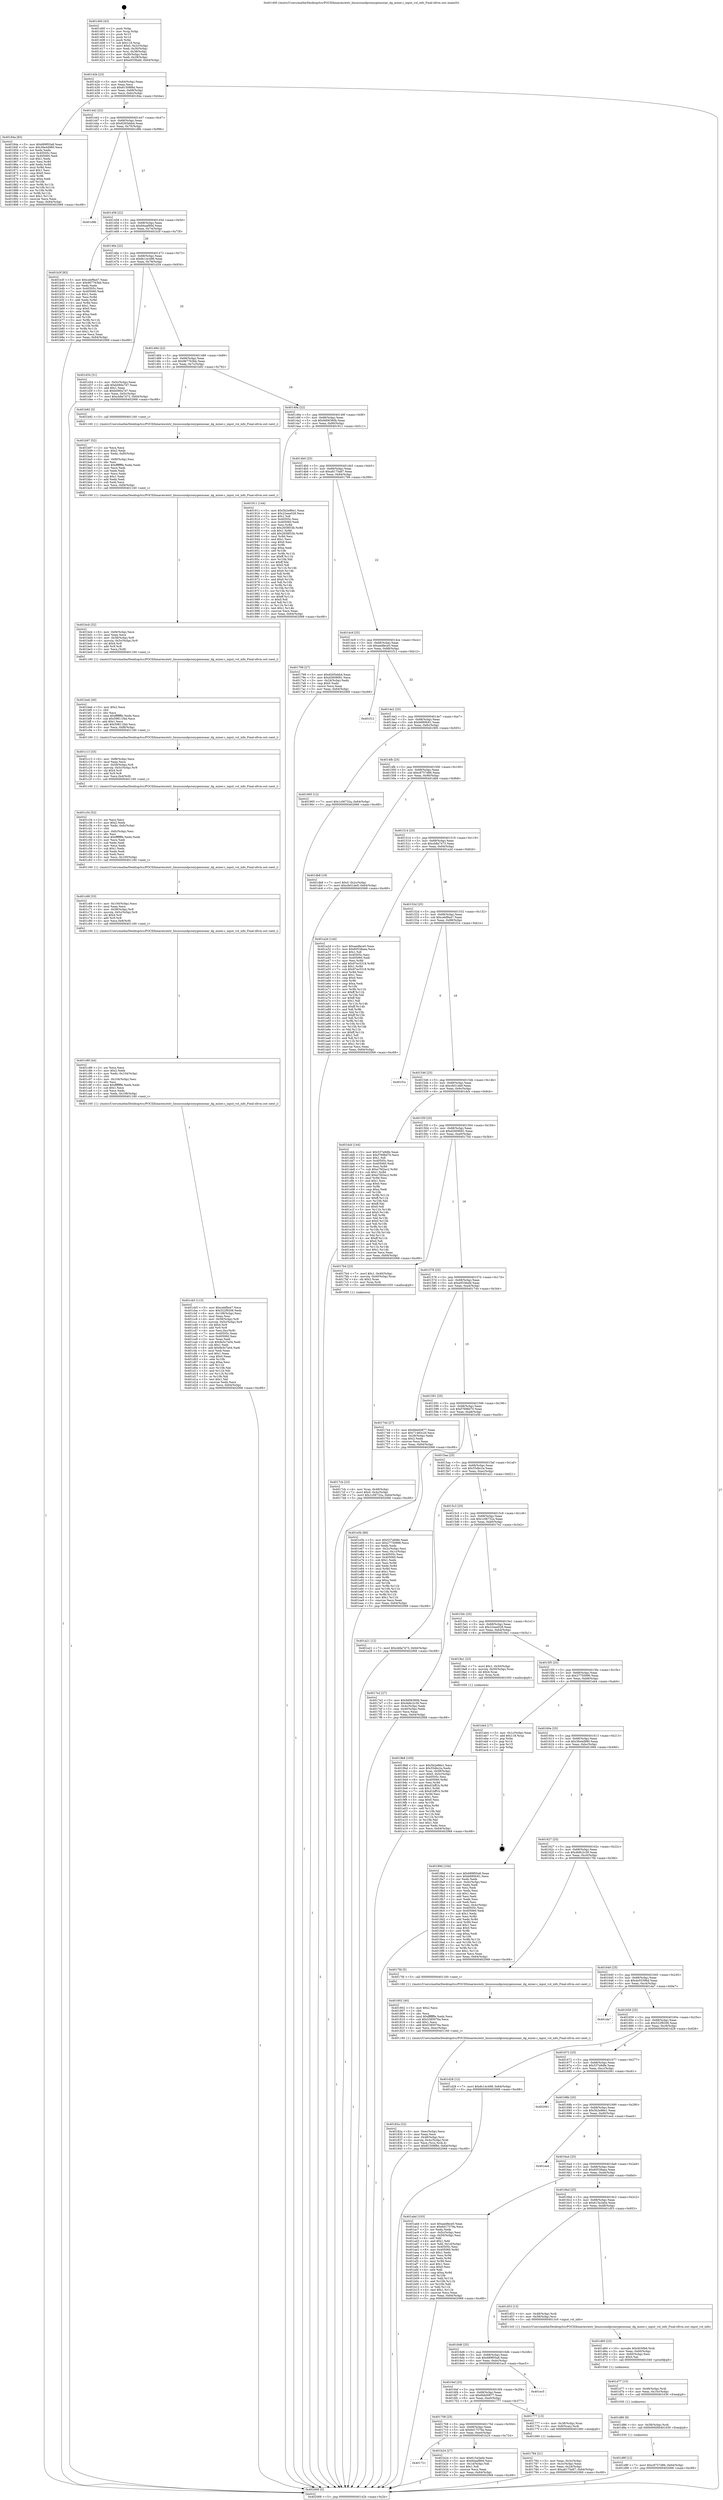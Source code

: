 digraph "0x401400" {
  label = "0x401400 (/mnt/c/Users/mathe/Desktop/tcc/POCII/binaries/extr_linuxsoundpcioxygenxonar_dg_mixer.c_input_vol_info_Final-ollvm.out::main(0))"
  labelloc = "t"
  node[shape=record]

  Entry [label="",width=0.3,height=0.3,shape=circle,fillcolor=black,style=filled]
  "0x40142b" [label="{
     0x40142b [23]\l
     | [instrs]\l
     &nbsp;&nbsp;0x40142b \<+3\>: mov -0x64(%rbp),%eax\l
     &nbsp;&nbsp;0x40142e \<+2\>: mov %eax,%ecx\l
     &nbsp;&nbsp;0x401430 \<+6\>: sub $0x81508f8d,%ecx\l
     &nbsp;&nbsp;0x401436 \<+3\>: mov %eax,-0x68(%rbp)\l
     &nbsp;&nbsp;0x401439 \<+3\>: mov %ecx,-0x6c(%rbp)\l
     &nbsp;&nbsp;0x40143c \<+6\>: je 000000000040184a \<main+0x44a\>\l
  }"]
  "0x40184a" [label="{
     0x40184a [83]\l
     | [instrs]\l
     &nbsp;&nbsp;0x40184a \<+5\>: mov $0x689f05a8,%eax\l
     &nbsp;&nbsp;0x40184f \<+5\>: mov $0x36e4d980,%ecx\l
     &nbsp;&nbsp;0x401854 \<+2\>: xor %edx,%edx\l
     &nbsp;&nbsp;0x401856 \<+7\>: mov 0x40505c,%esi\l
     &nbsp;&nbsp;0x40185d \<+7\>: mov 0x405060,%edi\l
     &nbsp;&nbsp;0x401864 \<+3\>: sub $0x1,%edx\l
     &nbsp;&nbsp;0x401867 \<+3\>: mov %esi,%r8d\l
     &nbsp;&nbsp;0x40186a \<+3\>: add %edx,%r8d\l
     &nbsp;&nbsp;0x40186d \<+4\>: imul %r8d,%esi\l
     &nbsp;&nbsp;0x401871 \<+3\>: and $0x1,%esi\l
     &nbsp;&nbsp;0x401874 \<+3\>: cmp $0x0,%esi\l
     &nbsp;&nbsp;0x401877 \<+4\>: sete %r9b\l
     &nbsp;&nbsp;0x40187b \<+3\>: cmp $0xa,%edi\l
     &nbsp;&nbsp;0x40187e \<+4\>: setl %r10b\l
     &nbsp;&nbsp;0x401882 \<+3\>: mov %r9b,%r11b\l
     &nbsp;&nbsp;0x401885 \<+3\>: and %r10b,%r11b\l
     &nbsp;&nbsp;0x401888 \<+3\>: xor %r10b,%r9b\l
     &nbsp;&nbsp;0x40188b \<+3\>: or %r9b,%r11b\l
     &nbsp;&nbsp;0x40188e \<+4\>: test $0x1,%r11b\l
     &nbsp;&nbsp;0x401892 \<+3\>: cmovne %ecx,%eax\l
     &nbsp;&nbsp;0x401895 \<+3\>: mov %eax,-0x64(%rbp)\l
     &nbsp;&nbsp;0x401898 \<+5\>: jmp 0000000000402068 \<main+0xc68\>\l
  }"]
  "0x401442" [label="{
     0x401442 [22]\l
     | [instrs]\l
     &nbsp;&nbsp;0x401442 \<+5\>: jmp 0000000000401447 \<main+0x47\>\l
     &nbsp;&nbsp;0x401447 \<+3\>: mov -0x68(%rbp),%eax\l
     &nbsp;&nbsp;0x40144a \<+5\>: sub $0x8265ebb4,%eax\l
     &nbsp;&nbsp;0x40144f \<+3\>: mov %eax,-0x70(%rbp)\l
     &nbsp;&nbsp;0x401452 \<+6\>: je 0000000000401d9b \<main+0x99b\>\l
  }"]
  Exit [label="",width=0.3,height=0.3,shape=circle,fillcolor=black,style=filled,peripheries=2]
  "0x401d9b" [label="{
     0x401d9b\l
  }", style=dashed]
  "0x401458" [label="{
     0x401458 [22]\l
     | [instrs]\l
     &nbsp;&nbsp;0x401458 \<+5\>: jmp 000000000040145d \<main+0x5d\>\l
     &nbsp;&nbsp;0x40145d \<+3\>: mov -0x68(%rbp),%eax\l
     &nbsp;&nbsp;0x401460 \<+5\>: sub $0x84aaf90d,%eax\l
     &nbsp;&nbsp;0x401465 \<+3\>: mov %eax,-0x74(%rbp)\l
     &nbsp;&nbsp;0x401468 \<+6\>: je 0000000000401b3f \<main+0x73f\>\l
  }"]
  "0x401d8f" [label="{
     0x401d8f [12]\l
     | [instrs]\l
     &nbsp;&nbsp;0x401d8f \<+7\>: movl $0xc8757d86,-0x64(%rbp)\l
     &nbsp;&nbsp;0x401d96 \<+5\>: jmp 0000000000402068 \<main+0xc68\>\l
  }"]
  "0x401b3f" [label="{
     0x401b3f [83]\l
     | [instrs]\l
     &nbsp;&nbsp;0x401b3f \<+5\>: mov $0xcebf9a47,%eax\l
     &nbsp;&nbsp;0x401b44 \<+5\>: mov $0x967763bb,%ecx\l
     &nbsp;&nbsp;0x401b49 \<+2\>: xor %edx,%edx\l
     &nbsp;&nbsp;0x401b4b \<+7\>: mov 0x40505c,%esi\l
     &nbsp;&nbsp;0x401b52 \<+7\>: mov 0x405060,%edi\l
     &nbsp;&nbsp;0x401b59 \<+3\>: sub $0x1,%edx\l
     &nbsp;&nbsp;0x401b5c \<+3\>: mov %esi,%r8d\l
     &nbsp;&nbsp;0x401b5f \<+3\>: add %edx,%r8d\l
     &nbsp;&nbsp;0x401b62 \<+4\>: imul %r8d,%esi\l
     &nbsp;&nbsp;0x401b66 \<+3\>: and $0x1,%esi\l
     &nbsp;&nbsp;0x401b69 \<+3\>: cmp $0x0,%esi\l
     &nbsp;&nbsp;0x401b6c \<+4\>: sete %r9b\l
     &nbsp;&nbsp;0x401b70 \<+3\>: cmp $0xa,%edi\l
     &nbsp;&nbsp;0x401b73 \<+4\>: setl %r10b\l
     &nbsp;&nbsp;0x401b77 \<+3\>: mov %r9b,%r11b\l
     &nbsp;&nbsp;0x401b7a \<+3\>: and %r10b,%r11b\l
     &nbsp;&nbsp;0x401b7d \<+3\>: xor %r10b,%r9b\l
     &nbsp;&nbsp;0x401b80 \<+3\>: or %r9b,%r11b\l
     &nbsp;&nbsp;0x401b83 \<+4\>: test $0x1,%r11b\l
     &nbsp;&nbsp;0x401b87 \<+3\>: cmovne %ecx,%eax\l
     &nbsp;&nbsp;0x401b8a \<+3\>: mov %eax,-0x64(%rbp)\l
     &nbsp;&nbsp;0x401b8d \<+5\>: jmp 0000000000402068 \<main+0xc68\>\l
  }"]
  "0x40146e" [label="{
     0x40146e [22]\l
     | [instrs]\l
     &nbsp;&nbsp;0x40146e \<+5\>: jmp 0000000000401473 \<main+0x73\>\l
     &nbsp;&nbsp;0x401473 \<+3\>: mov -0x68(%rbp),%eax\l
     &nbsp;&nbsp;0x401476 \<+5\>: sub $0x8c14c498,%eax\l
     &nbsp;&nbsp;0x40147b \<+3\>: mov %eax,-0x78(%rbp)\l
     &nbsp;&nbsp;0x40147e \<+6\>: je 0000000000401d34 \<main+0x934\>\l
  }"]
  "0x401d86" [label="{
     0x401d86 [9]\l
     | [instrs]\l
     &nbsp;&nbsp;0x401d86 \<+4\>: mov -0x58(%rbp),%rdi\l
     &nbsp;&nbsp;0x401d8a \<+5\>: call 0000000000401030 \<free@plt\>\l
     | [calls]\l
     &nbsp;&nbsp;0x401030 \{1\} (unknown)\l
  }"]
  "0x401d34" [label="{
     0x401d34 [31]\l
     | [instrs]\l
     &nbsp;&nbsp;0x401d34 \<+3\>: mov -0x5c(%rbp),%eax\l
     &nbsp;&nbsp;0x401d37 \<+5\>: add $0xb080a7d7,%eax\l
     &nbsp;&nbsp;0x401d3c \<+3\>: add $0x1,%eax\l
     &nbsp;&nbsp;0x401d3f \<+5\>: sub $0xb080a7d7,%eax\l
     &nbsp;&nbsp;0x401d44 \<+3\>: mov %eax,-0x5c(%rbp)\l
     &nbsp;&nbsp;0x401d47 \<+7\>: movl $0xcb8a7473,-0x64(%rbp)\l
     &nbsp;&nbsp;0x401d4e \<+5\>: jmp 0000000000402068 \<main+0xc68\>\l
  }"]
  "0x401484" [label="{
     0x401484 [22]\l
     | [instrs]\l
     &nbsp;&nbsp;0x401484 \<+5\>: jmp 0000000000401489 \<main+0x89\>\l
     &nbsp;&nbsp;0x401489 \<+3\>: mov -0x68(%rbp),%eax\l
     &nbsp;&nbsp;0x40148c \<+5\>: sub $0x967763bb,%eax\l
     &nbsp;&nbsp;0x401491 \<+3\>: mov %eax,-0x7c(%rbp)\l
     &nbsp;&nbsp;0x401494 \<+6\>: je 0000000000401b92 \<main+0x792\>\l
  }"]
  "0x401d77" [label="{
     0x401d77 [15]\l
     | [instrs]\l
     &nbsp;&nbsp;0x401d77 \<+4\>: mov -0x48(%rbp),%rdi\l
     &nbsp;&nbsp;0x401d7b \<+6\>: mov %eax,-0x10c(%rbp)\l
     &nbsp;&nbsp;0x401d81 \<+5\>: call 0000000000401030 \<free@plt\>\l
     | [calls]\l
     &nbsp;&nbsp;0x401030 \{1\} (unknown)\l
  }"]
  "0x401b92" [label="{
     0x401b92 [5]\l
     | [instrs]\l
     &nbsp;&nbsp;0x401b92 \<+5\>: call 0000000000401160 \<next_i\>\l
     | [calls]\l
     &nbsp;&nbsp;0x401160 \{1\} (/mnt/c/Users/mathe/Desktop/tcc/POCII/binaries/extr_linuxsoundpcioxygenxonar_dg_mixer.c_input_vol_info_Final-ollvm.out::next_i)\l
  }"]
  "0x40149a" [label="{
     0x40149a [22]\l
     | [instrs]\l
     &nbsp;&nbsp;0x40149a \<+5\>: jmp 000000000040149f \<main+0x9f\>\l
     &nbsp;&nbsp;0x40149f \<+3\>: mov -0x68(%rbp),%eax\l
     &nbsp;&nbsp;0x4014a2 \<+5\>: sub $0x9d06360b,%eax\l
     &nbsp;&nbsp;0x4014a7 \<+3\>: mov %eax,-0x80(%rbp)\l
     &nbsp;&nbsp;0x4014aa \<+6\>: je 0000000000401911 \<main+0x511\>\l
  }"]
  "0x401d60" [label="{
     0x401d60 [23]\l
     | [instrs]\l
     &nbsp;&nbsp;0x401d60 \<+10\>: movabs $0x4030b6,%rdi\l
     &nbsp;&nbsp;0x401d6a \<+3\>: mov %eax,-0x60(%rbp)\l
     &nbsp;&nbsp;0x401d6d \<+3\>: mov -0x60(%rbp),%esi\l
     &nbsp;&nbsp;0x401d70 \<+2\>: mov $0x0,%al\l
     &nbsp;&nbsp;0x401d72 \<+5\>: call 0000000000401040 \<printf@plt\>\l
     | [calls]\l
     &nbsp;&nbsp;0x401040 \{1\} (unknown)\l
  }"]
  "0x401911" [label="{
     0x401911 [144]\l
     | [instrs]\l
     &nbsp;&nbsp;0x401911 \<+5\>: mov $0x5b2e86e1,%eax\l
     &nbsp;&nbsp;0x401916 \<+5\>: mov $0x22eee028,%ecx\l
     &nbsp;&nbsp;0x40191b \<+2\>: mov $0x1,%dl\l
     &nbsp;&nbsp;0x40191d \<+7\>: mov 0x40505c,%esi\l
     &nbsp;&nbsp;0x401924 \<+7\>: mov 0x405060,%edi\l
     &nbsp;&nbsp;0x40192b \<+3\>: mov %esi,%r8d\l
     &nbsp;&nbsp;0x40192e \<+7\>: sub $0x2658f33b,%r8d\l
     &nbsp;&nbsp;0x401935 \<+4\>: sub $0x1,%r8d\l
     &nbsp;&nbsp;0x401939 \<+7\>: add $0x2658f33b,%r8d\l
     &nbsp;&nbsp;0x401940 \<+4\>: imul %r8d,%esi\l
     &nbsp;&nbsp;0x401944 \<+3\>: and $0x1,%esi\l
     &nbsp;&nbsp;0x401947 \<+3\>: cmp $0x0,%esi\l
     &nbsp;&nbsp;0x40194a \<+4\>: sete %r9b\l
     &nbsp;&nbsp;0x40194e \<+3\>: cmp $0xa,%edi\l
     &nbsp;&nbsp;0x401951 \<+4\>: setl %r10b\l
     &nbsp;&nbsp;0x401955 \<+3\>: mov %r9b,%r11b\l
     &nbsp;&nbsp;0x401958 \<+4\>: xor $0xff,%r11b\l
     &nbsp;&nbsp;0x40195c \<+3\>: mov %r10b,%bl\l
     &nbsp;&nbsp;0x40195f \<+3\>: xor $0xff,%bl\l
     &nbsp;&nbsp;0x401962 \<+3\>: xor $0x0,%dl\l
     &nbsp;&nbsp;0x401965 \<+3\>: mov %r11b,%r14b\l
     &nbsp;&nbsp;0x401968 \<+4\>: and $0x0,%r14b\l
     &nbsp;&nbsp;0x40196c \<+3\>: and %dl,%r9b\l
     &nbsp;&nbsp;0x40196f \<+3\>: mov %bl,%r15b\l
     &nbsp;&nbsp;0x401972 \<+4\>: and $0x0,%r15b\l
     &nbsp;&nbsp;0x401976 \<+3\>: and %dl,%r10b\l
     &nbsp;&nbsp;0x401979 \<+3\>: or %r9b,%r14b\l
     &nbsp;&nbsp;0x40197c \<+3\>: or %r10b,%r15b\l
     &nbsp;&nbsp;0x40197f \<+3\>: xor %r15b,%r14b\l
     &nbsp;&nbsp;0x401982 \<+3\>: or %bl,%r11b\l
     &nbsp;&nbsp;0x401985 \<+4\>: xor $0xff,%r11b\l
     &nbsp;&nbsp;0x401989 \<+3\>: or $0x0,%dl\l
     &nbsp;&nbsp;0x40198c \<+3\>: and %dl,%r11b\l
     &nbsp;&nbsp;0x40198f \<+3\>: or %r11b,%r14b\l
     &nbsp;&nbsp;0x401992 \<+4\>: test $0x1,%r14b\l
     &nbsp;&nbsp;0x401996 \<+3\>: cmovne %ecx,%eax\l
     &nbsp;&nbsp;0x401999 \<+3\>: mov %eax,-0x64(%rbp)\l
     &nbsp;&nbsp;0x40199c \<+5\>: jmp 0000000000402068 \<main+0xc68\>\l
  }"]
  "0x4014b0" [label="{
     0x4014b0 [25]\l
     | [instrs]\l
     &nbsp;&nbsp;0x4014b0 \<+5\>: jmp 00000000004014b5 \<main+0xb5\>\l
     &nbsp;&nbsp;0x4014b5 \<+3\>: mov -0x68(%rbp),%eax\l
     &nbsp;&nbsp;0x4014b8 \<+5\>: sub $0xa8175a87,%eax\l
     &nbsp;&nbsp;0x4014bd \<+6\>: mov %eax,-0x84(%rbp)\l
     &nbsp;&nbsp;0x4014c3 \<+6\>: je 0000000000401799 \<main+0x399\>\l
  }"]
  "0x401cb5" [label="{
     0x401cb5 [115]\l
     | [instrs]\l
     &nbsp;&nbsp;0x401cb5 \<+5\>: mov $0xcebf9a47,%ecx\l
     &nbsp;&nbsp;0x401cba \<+5\>: mov $0x522f9206,%edx\l
     &nbsp;&nbsp;0x401cbf \<+6\>: mov -0x108(%rbp),%esi\l
     &nbsp;&nbsp;0x401cc5 \<+3\>: imul %eax,%esi\l
     &nbsp;&nbsp;0x401cc8 \<+4\>: mov -0x58(%rbp),%r8\l
     &nbsp;&nbsp;0x401ccc \<+4\>: movslq -0x5c(%rbp),%r9\l
     &nbsp;&nbsp;0x401cd0 \<+4\>: shl $0x4,%r9\l
     &nbsp;&nbsp;0x401cd4 \<+3\>: add %r9,%r8\l
     &nbsp;&nbsp;0x401cd7 \<+4\>: mov %esi,0xc(%r8)\l
     &nbsp;&nbsp;0x401cdb \<+7\>: mov 0x40505c,%eax\l
     &nbsp;&nbsp;0x401ce2 \<+7\>: mov 0x405060,%esi\l
     &nbsp;&nbsp;0x401ce9 \<+2\>: mov %eax,%edi\l
     &nbsp;&nbsp;0x401ceb \<+6\>: sub $0x9e5c7a04,%edi\l
     &nbsp;&nbsp;0x401cf1 \<+3\>: sub $0x1,%edi\l
     &nbsp;&nbsp;0x401cf4 \<+6\>: add $0x9e5c7a04,%edi\l
     &nbsp;&nbsp;0x401cfa \<+3\>: imul %edi,%eax\l
     &nbsp;&nbsp;0x401cfd \<+3\>: and $0x1,%eax\l
     &nbsp;&nbsp;0x401d00 \<+3\>: cmp $0x0,%eax\l
     &nbsp;&nbsp;0x401d03 \<+4\>: sete %r10b\l
     &nbsp;&nbsp;0x401d07 \<+3\>: cmp $0xa,%esi\l
     &nbsp;&nbsp;0x401d0a \<+4\>: setl %r11b\l
     &nbsp;&nbsp;0x401d0e \<+3\>: mov %r10b,%bl\l
     &nbsp;&nbsp;0x401d11 \<+3\>: and %r11b,%bl\l
     &nbsp;&nbsp;0x401d14 \<+3\>: xor %r11b,%r10b\l
     &nbsp;&nbsp;0x401d17 \<+3\>: or %r10b,%bl\l
     &nbsp;&nbsp;0x401d1a \<+3\>: test $0x1,%bl\l
     &nbsp;&nbsp;0x401d1d \<+3\>: cmovne %edx,%ecx\l
     &nbsp;&nbsp;0x401d20 \<+3\>: mov %ecx,-0x64(%rbp)\l
     &nbsp;&nbsp;0x401d23 \<+5\>: jmp 0000000000402068 \<main+0xc68\>\l
  }"]
  "0x401799" [label="{
     0x401799 [27]\l
     | [instrs]\l
     &nbsp;&nbsp;0x401799 \<+5\>: mov $0x8265ebb4,%eax\l
     &nbsp;&nbsp;0x40179e \<+5\>: mov $0xd2609081,%ecx\l
     &nbsp;&nbsp;0x4017a3 \<+3\>: mov -0x24(%rbp),%edx\l
     &nbsp;&nbsp;0x4017a6 \<+3\>: cmp $0x0,%edx\l
     &nbsp;&nbsp;0x4017a9 \<+3\>: cmove %ecx,%eax\l
     &nbsp;&nbsp;0x4017ac \<+3\>: mov %eax,-0x64(%rbp)\l
     &nbsp;&nbsp;0x4017af \<+5\>: jmp 0000000000402068 \<main+0xc68\>\l
  }"]
  "0x4014c9" [label="{
     0x4014c9 [25]\l
     | [instrs]\l
     &nbsp;&nbsp;0x4014c9 \<+5\>: jmp 00000000004014ce \<main+0xce\>\l
     &nbsp;&nbsp;0x4014ce \<+3\>: mov -0x68(%rbp),%eax\l
     &nbsp;&nbsp;0x4014d1 \<+5\>: sub $0xaedfece0,%eax\l
     &nbsp;&nbsp;0x4014d6 \<+6\>: mov %eax,-0x88(%rbp)\l
     &nbsp;&nbsp;0x4014dc \<+6\>: je 0000000000401f12 \<main+0xb12\>\l
  }"]
  "0x401c89" [label="{
     0x401c89 [44]\l
     | [instrs]\l
     &nbsp;&nbsp;0x401c89 \<+2\>: xor %ecx,%ecx\l
     &nbsp;&nbsp;0x401c8b \<+5\>: mov $0x2,%edx\l
     &nbsp;&nbsp;0x401c90 \<+6\>: mov %edx,-0x104(%rbp)\l
     &nbsp;&nbsp;0x401c96 \<+1\>: cltd\l
     &nbsp;&nbsp;0x401c97 \<+6\>: mov -0x104(%rbp),%esi\l
     &nbsp;&nbsp;0x401c9d \<+2\>: idiv %esi\l
     &nbsp;&nbsp;0x401c9f \<+6\>: imul $0xfffffffe,%edx,%edx\l
     &nbsp;&nbsp;0x401ca5 \<+3\>: sub $0x1,%ecx\l
     &nbsp;&nbsp;0x401ca8 \<+2\>: sub %ecx,%edx\l
     &nbsp;&nbsp;0x401caa \<+6\>: mov %edx,-0x108(%rbp)\l
     &nbsp;&nbsp;0x401cb0 \<+5\>: call 0000000000401160 \<next_i\>\l
     | [calls]\l
     &nbsp;&nbsp;0x401160 \{1\} (/mnt/c/Users/mathe/Desktop/tcc/POCII/binaries/extr_linuxsoundpcioxygenxonar_dg_mixer.c_input_vol_info_Final-ollvm.out::next_i)\l
  }"]
  "0x401f12" [label="{
     0x401f12\l
  }", style=dashed]
  "0x4014e2" [label="{
     0x4014e2 [25]\l
     | [instrs]\l
     &nbsp;&nbsp;0x4014e2 \<+5\>: jmp 00000000004014e7 \<main+0xe7\>\l
     &nbsp;&nbsp;0x4014e7 \<+3\>: mov -0x68(%rbp),%eax\l
     &nbsp;&nbsp;0x4014ea \<+5\>: sub $0xb680fc61,%eax\l
     &nbsp;&nbsp;0x4014ef \<+6\>: mov %eax,-0x8c(%rbp)\l
     &nbsp;&nbsp;0x4014f5 \<+6\>: je 0000000000401905 \<main+0x505\>\l
  }"]
  "0x401c68" [label="{
     0x401c68 [33]\l
     | [instrs]\l
     &nbsp;&nbsp;0x401c68 \<+6\>: mov -0x100(%rbp),%ecx\l
     &nbsp;&nbsp;0x401c6e \<+3\>: imul %eax,%ecx\l
     &nbsp;&nbsp;0x401c71 \<+4\>: mov -0x58(%rbp),%r8\l
     &nbsp;&nbsp;0x401c75 \<+4\>: movslq -0x5c(%rbp),%r9\l
     &nbsp;&nbsp;0x401c79 \<+4\>: shl $0x4,%r9\l
     &nbsp;&nbsp;0x401c7d \<+3\>: add %r9,%r8\l
     &nbsp;&nbsp;0x401c80 \<+4\>: mov %ecx,0x8(%r8)\l
     &nbsp;&nbsp;0x401c84 \<+5\>: call 0000000000401160 \<next_i\>\l
     | [calls]\l
     &nbsp;&nbsp;0x401160 \{1\} (/mnt/c/Users/mathe/Desktop/tcc/POCII/binaries/extr_linuxsoundpcioxygenxonar_dg_mixer.c_input_vol_info_Final-ollvm.out::next_i)\l
  }"]
  "0x401905" [label="{
     0x401905 [12]\l
     | [instrs]\l
     &nbsp;&nbsp;0x401905 \<+7\>: movl $0x1c06732a,-0x64(%rbp)\l
     &nbsp;&nbsp;0x40190c \<+5\>: jmp 0000000000402068 \<main+0xc68\>\l
  }"]
  "0x4014fb" [label="{
     0x4014fb [25]\l
     | [instrs]\l
     &nbsp;&nbsp;0x4014fb \<+5\>: jmp 0000000000401500 \<main+0x100\>\l
     &nbsp;&nbsp;0x401500 \<+3\>: mov -0x68(%rbp),%eax\l
     &nbsp;&nbsp;0x401503 \<+5\>: sub $0xc8757d86,%eax\l
     &nbsp;&nbsp;0x401508 \<+6\>: mov %eax,-0x90(%rbp)\l
     &nbsp;&nbsp;0x40150e \<+6\>: je 0000000000401db8 \<main+0x9b8\>\l
  }"]
  "0x401c34" [label="{
     0x401c34 [52]\l
     | [instrs]\l
     &nbsp;&nbsp;0x401c34 \<+2\>: xor %ecx,%ecx\l
     &nbsp;&nbsp;0x401c36 \<+5\>: mov $0x2,%edx\l
     &nbsp;&nbsp;0x401c3b \<+6\>: mov %edx,-0xfc(%rbp)\l
     &nbsp;&nbsp;0x401c41 \<+1\>: cltd\l
     &nbsp;&nbsp;0x401c42 \<+6\>: mov -0xfc(%rbp),%esi\l
     &nbsp;&nbsp;0x401c48 \<+2\>: idiv %esi\l
     &nbsp;&nbsp;0x401c4a \<+6\>: imul $0xfffffffe,%edx,%edx\l
     &nbsp;&nbsp;0x401c50 \<+2\>: mov %ecx,%edi\l
     &nbsp;&nbsp;0x401c52 \<+2\>: sub %edx,%edi\l
     &nbsp;&nbsp;0x401c54 \<+2\>: mov %ecx,%edx\l
     &nbsp;&nbsp;0x401c56 \<+3\>: sub $0x1,%edx\l
     &nbsp;&nbsp;0x401c59 \<+2\>: add %edx,%edi\l
     &nbsp;&nbsp;0x401c5b \<+2\>: sub %edi,%ecx\l
     &nbsp;&nbsp;0x401c5d \<+6\>: mov %ecx,-0x100(%rbp)\l
     &nbsp;&nbsp;0x401c63 \<+5\>: call 0000000000401160 \<next_i\>\l
     | [calls]\l
     &nbsp;&nbsp;0x401160 \{1\} (/mnt/c/Users/mathe/Desktop/tcc/POCII/binaries/extr_linuxsoundpcioxygenxonar_dg_mixer.c_input_vol_info_Final-ollvm.out::next_i)\l
  }"]
  "0x401db8" [label="{
     0x401db8 [19]\l
     | [instrs]\l
     &nbsp;&nbsp;0x401db8 \<+7\>: movl $0x0,-0x2c(%rbp)\l
     &nbsp;&nbsp;0x401dbf \<+7\>: movl $0xcfe51de9,-0x64(%rbp)\l
     &nbsp;&nbsp;0x401dc6 \<+5\>: jmp 0000000000402068 \<main+0xc68\>\l
  }"]
  "0x401514" [label="{
     0x401514 [25]\l
     | [instrs]\l
     &nbsp;&nbsp;0x401514 \<+5\>: jmp 0000000000401519 \<main+0x119\>\l
     &nbsp;&nbsp;0x401519 \<+3\>: mov -0x68(%rbp),%eax\l
     &nbsp;&nbsp;0x40151c \<+5\>: sub $0xcb8a7473,%eax\l
     &nbsp;&nbsp;0x401521 \<+6\>: mov %eax,-0x94(%rbp)\l
     &nbsp;&nbsp;0x401527 \<+6\>: je 0000000000401a2d \<main+0x62d\>\l
  }"]
  "0x401c13" [label="{
     0x401c13 [33]\l
     | [instrs]\l
     &nbsp;&nbsp;0x401c13 \<+6\>: mov -0xf8(%rbp),%ecx\l
     &nbsp;&nbsp;0x401c19 \<+3\>: imul %eax,%ecx\l
     &nbsp;&nbsp;0x401c1c \<+4\>: mov -0x58(%rbp),%r8\l
     &nbsp;&nbsp;0x401c20 \<+4\>: movslq -0x5c(%rbp),%r9\l
     &nbsp;&nbsp;0x401c24 \<+4\>: shl $0x4,%r9\l
     &nbsp;&nbsp;0x401c28 \<+3\>: add %r9,%r8\l
     &nbsp;&nbsp;0x401c2b \<+4\>: mov %ecx,0x4(%r8)\l
     &nbsp;&nbsp;0x401c2f \<+5\>: call 0000000000401160 \<next_i\>\l
     | [calls]\l
     &nbsp;&nbsp;0x401160 \{1\} (/mnt/c/Users/mathe/Desktop/tcc/POCII/binaries/extr_linuxsoundpcioxygenxonar_dg_mixer.c_input_vol_info_Final-ollvm.out::next_i)\l
  }"]
  "0x401a2d" [label="{
     0x401a2d [144]\l
     | [instrs]\l
     &nbsp;&nbsp;0x401a2d \<+5\>: mov $0xaedfece0,%eax\l
     &nbsp;&nbsp;0x401a32 \<+5\>: mov $0x60538aea,%ecx\l
     &nbsp;&nbsp;0x401a37 \<+2\>: mov $0x1,%dl\l
     &nbsp;&nbsp;0x401a39 \<+7\>: mov 0x40505c,%esi\l
     &nbsp;&nbsp;0x401a40 \<+7\>: mov 0x405060,%edi\l
     &nbsp;&nbsp;0x401a47 \<+3\>: mov %esi,%r8d\l
     &nbsp;&nbsp;0x401a4a \<+7\>: add $0x97ec5318,%r8d\l
     &nbsp;&nbsp;0x401a51 \<+4\>: sub $0x1,%r8d\l
     &nbsp;&nbsp;0x401a55 \<+7\>: sub $0x97ec5318,%r8d\l
     &nbsp;&nbsp;0x401a5c \<+4\>: imul %r8d,%esi\l
     &nbsp;&nbsp;0x401a60 \<+3\>: and $0x1,%esi\l
     &nbsp;&nbsp;0x401a63 \<+3\>: cmp $0x0,%esi\l
     &nbsp;&nbsp;0x401a66 \<+4\>: sete %r9b\l
     &nbsp;&nbsp;0x401a6a \<+3\>: cmp $0xa,%edi\l
     &nbsp;&nbsp;0x401a6d \<+4\>: setl %r10b\l
     &nbsp;&nbsp;0x401a71 \<+3\>: mov %r9b,%r11b\l
     &nbsp;&nbsp;0x401a74 \<+4\>: xor $0xff,%r11b\l
     &nbsp;&nbsp;0x401a78 \<+3\>: mov %r10b,%bl\l
     &nbsp;&nbsp;0x401a7b \<+3\>: xor $0xff,%bl\l
     &nbsp;&nbsp;0x401a7e \<+3\>: xor $0x1,%dl\l
     &nbsp;&nbsp;0x401a81 \<+3\>: mov %r11b,%r14b\l
     &nbsp;&nbsp;0x401a84 \<+4\>: and $0xff,%r14b\l
     &nbsp;&nbsp;0x401a88 \<+3\>: and %dl,%r9b\l
     &nbsp;&nbsp;0x401a8b \<+3\>: mov %bl,%r15b\l
     &nbsp;&nbsp;0x401a8e \<+4\>: and $0xff,%r15b\l
     &nbsp;&nbsp;0x401a92 \<+3\>: and %dl,%r10b\l
     &nbsp;&nbsp;0x401a95 \<+3\>: or %r9b,%r14b\l
     &nbsp;&nbsp;0x401a98 \<+3\>: or %r10b,%r15b\l
     &nbsp;&nbsp;0x401a9b \<+3\>: xor %r15b,%r14b\l
     &nbsp;&nbsp;0x401a9e \<+3\>: or %bl,%r11b\l
     &nbsp;&nbsp;0x401aa1 \<+4\>: xor $0xff,%r11b\l
     &nbsp;&nbsp;0x401aa5 \<+3\>: or $0x1,%dl\l
     &nbsp;&nbsp;0x401aa8 \<+3\>: and %dl,%r11b\l
     &nbsp;&nbsp;0x401aab \<+3\>: or %r11b,%r14b\l
     &nbsp;&nbsp;0x401aae \<+4\>: test $0x1,%r14b\l
     &nbsp;&nbsp;0x401ab2 \<+3\>: cmovne %ecx,%eax\l
     &nbsp;&nbsp;0x401ab5 \<+3\>: mov %eax,-0x64(%rbp)\l
     &nbsp;&nbsp;0x401ab8 \<+5\>: jmp 0000000000402068 \<main+0xc68\>\l
  }"]
  "0x40152d" [label="{
     0x40152d [25]\l
     | [instrs]\l
     &nbsp;&nbsp;0x40152d \<+5\>: jmp 0000000000401532 \<main+0x132\>\l
     &nbsp;&nbsp;0x401532 \<+3\>: mov -0x68(%rbp),%eax\l
     &nbsp;&nbsp;0x401535 \<+5\>: sub $0xcebf9a47,%eax\l
     &nbsp;&nbsp;0x40153a \<+6\>: mov %eax,-0x98(%rbp)\l
     &nbsp;&nbsp;0x401540 \<+6\>: je 0000000000401f1e \<main+0xb1e\>\l
  }"]
  "0x401beb" [label="{
     0x401beb [40]\l
     | [instrs]\l
     &nbsp;&nbsp;0x401beb \<+5\>: mov $0x2,%ecx\l
     &nbsp;&nbsp;0x401bf0 \<+1\>: cltd\l
     &nbsp;&nbsp;0x401bf1 \<+2\>: idiv %ecx\l
     &nbsp;&nbsp;0x401bf3 \<+6\>: imul $0xfffffffe,%edx,%ecx\l
     &nbsp;&nbsp;0x401bf9 \<+6\>: sub $0x59811f4d,%ecx\l
     &nbsp;&nbsp;0x401bff \<+3\>: add $0x1,%ecx\l
     &nbsp;&nbsp;0x401c02 \<+6\>: add $0x59811f4d,%ecx\l
     &nbsp;&nbsp;0x401c08 \<+6\>: mov %ecx,-0xf8(%rbp)\l
     &nbsp;&nbsp;0x401c0e \<+5\>: call 0000000000401160 \<next_i\>\l
     | [calls]\l
     &nbsp;&nbsp;0x401160 \{1\} (/mnt/c/Users/mathe/Desktop/tcc/POCII/binaries/extr_linuxsoundpcioxygenxonar_dg_mixer.c_input_vol_info_Final-ollvm.out::next_i)\l
  }"]
  "0x401f1e" [label="{
     0x401f1e\l
  }", style=dashed]
  "0x401546" [label="{
     0x401546 [25]\l
     | [instrs]\l
     &nbsp;&nbsp;0x401546 \<+5\>: jmp 000000000040154b \<main+0x14b\>\l
     &nbsp;&nbsp;0x40154b \<+3\>: mov -0x68(%rbp),%eax\l
     &nbsp;&nbsp;0x40154e \<+5\>: sub $0xcfe51de9,%eax\l
     &nbsp;&nbsp;0x401553 \<+6\>: mov %eax,-0x9c(%rbp)\l
     &nbsp;&nbsp;0x401559 \<+6\>: je 0000000000401dcb \<main+0x9cb\>\l
  }"]
  "0x401bcb" [label="{
     0x401bcb [32]\l
     | [instrs]\l
     &nbsp;&nbsp;0x401bcb \<+6\>: mov -0xf4(%rbp),%ecx\l
     &nbsp;&nbsp;0x401bd1 \<+3\>: imul %eax,%ecx\l
     &nbsp;&nbsp;0x401bd4 \<+4\>: mov -0x58(%rbp),%r8\l
     &nbsp;&nbsp;0x401bd8 \<+4\>: movslq -0x5c(%rbp),%r9\l
     &nbsp;&nbsp;0x401bdc \<+4\>: shl $0x4,%r9\l
     &nbsp;&nbsp;0x401be0 \<+3\>: add %r9,%r8\l
     &nbsp;&nbsp;0x401be3 \<+3\>: mov %ecx,(%r8)\l
     &nbsp;&nbsp;0x401be6 \<+5\>: call 0000000000401160 \<next_i\>\l
     | [calls]\l
     &nbsp;&nbsp;0x401160 \{1\} (/mnt/c/Users/mathe/Desktop/tcc/POCII/binaries/extr_linuxsoundpcioxygenxonar_dg_mixer.c_input_vol_info_Final-ollvm.out::next_i)\l
  }"]
  "0x401dcb" [label="{
     0x401dcb [144]\l
     | [instrs]\l
     &nbsp;&nbsp;0x401dcb \<+5\>: mov $0x537a9dfe,%eax\l
     &nbsp;&nbsp;0x401dd0 \<+5\>: mov $0xf7698d70,%ecx\l
     &nbsp;&nbsp;0x401dd5 \<+2\>: mov $0x1,%dl\l
     &nbsp;&nbsp;0x401dd7 \<+7\>: mov 0x40505c,%esi\l
     &nbsp;&nbsp;0x401dde \<+7\>: mov 0x405060,%edi\l
     &nbsp;&nbsp;0x401de5 \<+3\>: mov %esi,%r8d\l
     &nbsp;&nbsp;0x401de8 \<+7\>: sub $0xe7fd2ec2,%r8d\l
     &nbsp;&nbsp;0x401def \<+4\>: sub $0x1,%r8d\l
     &nbsp;&nbsp;0x401df3 \<+7\>: add $0xe7fd2ec2,%r8d\l
     &nbsp;&nbsp;0x401dfa \<+4\>: imul %r8d,%esi\l
     &nbsp;&nbsp;0x401dfe \<+3\>: and $0x1,%esi\l
     &nbsp;&nbsp;0x401e01 \<+3\>: cmp $0x0,%esi\l
     &nbsp;&nbsp;0x401e04 \<+4\>: sete %r9b\l
     &nbsp;&nbsp;0x401e08 \<+3\>: cmp $0xa,%edi\l
     &nbsp;&nbsp;0x401e0b \<+4\>: setl %r10b\l
     &nbsp;&nbsp;0x401e0f \<+3\>: mov %r9b,%r11b\l
     &nbsp;&nbsp;0x401e12 \<+4\>: xor $0xff,%r11b\l
     &nbsp;&nbsp;0x401e16 \<+3\>: mov %r10b,%bl\l
     &nbsp;&nbsp;0x401e19 \<+3\>: xor $0xff,%bl\l
     &nbsp;&nbsp;0x401e1c \<+3\>: xor $0x0,%dl\l
     &nbsp;&nbsp;0x401e1f \<+3\>: mov %r11b,%r14b\l
     &nbsp;&nbsp;0x401e22 \<+4\>: and $0x0,%r14b\l
     &nbsp;&nbsp;0x401e26 \<+3\>: and %dl,%r9b\l
     &nbsp;&nbsp;0x401e29 \<+3\>: mov %bl,%r15b\l
     &nbsp;&nbsp;0x401e2c \<+4\>: and $0x0,%r15b\l
     &nbsp;&nbsp;0x401e30 \<+3\>: and %dl,%r10b\l
     &nbsp;&nbsp;0x401e33 \<+3\>: or %r9b,%r14b\l
     &nbsp;&nbsp;0x401e36 \<+3\>: or %r10b,%r15b\l
     &nbsp;&nbsp;0x401e39 \<+3\>: xor %r15b,%r14b\l
     &nbsp;&nbsp;0x401e3c \<+3\>: or %bl,%r11b\l
     &nbsp;&nbsp;0x401e3f \<+4\>: xor $0xff,%r11b\l
     &nbsp;&nbsp;0x401e43 \<+3\>: or $0x0,%dl\l
     &nbsp;&nbsp;0x401e46 \<+3\>: and %dl,%r11b\l
     &nbsp;&nbsp;0x401e49 \<+3\>: or %r11b,%r14b\l
     &nbsp;&nbsp;0x401e4c \<+4\>: test $0x1,%r14b\l
     &nbsp;&nbsp;0x401e50 \<+3\>: cmovne %ecx,%eax\l
     &nbsp;&nbsp;0x401e53 \<+3\>: mov %eax,-0x64(%rbp)\l
     &nbsp;&nbsp;0x401e56 \<+5\>: jmp 0000000000402068 \<main+0xc68\>\l
  }"]
  "0x40155f" [label="{
     0x40155f [25]\l
     | [instrs]\l
     &nbsp;&nbsp;0x40155f \<+5\>: jmp 0000000000401564 \<main+0x164\>\l
     &nbsp;&nbsp;0x401564 \<+3\>: mov -0x68(%rbp),%eax\l
     &nbsp;&nbsp;0x401567 \<+5\>: sub $0xd2609081,%eax\l
     &nbsp;&nbsp;0x40156c \<+6\>: mov %eax,-0xa0(%rbp)\l
     &nbsp;&nbsp;0x401572 \<+6\>: je 00000000004017b4 \<main+0x3b4\>\l
  }"]
  "0x401b97" [label="{
     0x401b97 [52]\l
     | [instrs]\l
     &nbsp;&nbsp;0x401b97 \<+2\>: xor %ecx,%ecx\l
     &nbsp;&nbsp;0x401b99 \<+5\>: mov $0x2,%edx\l
     &nbsp;&nbsp;0x401b9e \<+6\>: mov %edx,-0xf0(%rbp)\l
     &nbsp;&nbsp;0x401ba4 \<+1\>: cltd\l
     &nbsp;&nbsp;0x401ba5 \<+6\>: mov -0xf0(%rbp),%esi\l
     &nbsp;&nbsp;0x401bab \<+2\>: idiv %esi\l
     &nbsp;&nbsp;0x401bad \<+6\>: imul $0xfffffffe,%edx,%edx\l
     &nbsp;&nbsp;0x401bb3 \<+2\>: mov %ecx,%edi\l
     &nbsp;&nbsp;0x401bb5 \<+2\>: sub %edx,%edi\l
     &nbsp;&nbsp;0x401bb7 \<+2\>: mov %ecx,%edx\l
     &nbsp;&nbsp;0x401bb9 \<+3\>: sub $0x1,%edx\l
     &nbsp;&nbsp;0x401bbc \<+2\>: add %edx,%edi\l
     &nbsp;&nbsp;0x401bbe \<+2\>: sub %edi,%ecx\l
     &nbsp;&nbsp;0x401bc0 \<+6\>: mov %ecx,-0xf4(%rbp)\l
     &nbsp;&nbsp;0x401bc6 \<+5\>: call 0000000000401160 \<next_i\>\l
     | [calls]\l
     &nbsp;&nbsp;0x401160 \{1\} (/mnt/c/Users/mathe/Desktop/tcc/POCII/binaries/extr_linuxsoundpcioxygenxonar_dg_mixer.c_input_vol_info_Final-ollvm.out::next_i)\l
  }"]
  "0x4017b4" [label="{
     0x4017b4 [23]\l
     | [instrs]\l
     &nbsp;&nbsp;0x4017b4 \<+7\>: movl $0x1,-0x40(%rbp)\l
     &nbsp;&nbsp;0x4017bb \<+4\>: movslq -0x40(%rbp),%rax\l
     &nbsp;&nbsp;0x4017bf \<+4\>: shl $0x2,%rax\l
     &nbsp;&nbsp;0x4017c3 \<+3\>: mov %rax,%rdi\l
     &nbsp;&nbsp;0x4017c6 \<+5\>: call 0000000000401050 \<malloc@plt\>\l
     | [calls]\l
     &nbsp;&nbsp;0x401050 \{1\} (unknown)\l
  }"]
  "0x401578" [label="{
     0x401578 [25]\l
     | [instrs]\l
     &nbsp;&nbsp;0x401578 \<+5\>: jmp 000000000040157d \<main+0x17d\>\l
     &nbsp;&nbsp;0x40157d \<+3\>: mov -0x68(%rbp),%eax\l
     &nbsp;&nbsp;0x401580 \<+5\>: sub $0xe9336afd,%eax\l
     &nbsp;&nbsp;0x401585 \<+6\>: mov %eax,-0xa4(%rbp)\l
     &nbsp;&nbsp;0x40158b \<+6\>: je 0000000000401744 \<main+0x344\>\l
  }"]
  "0x401721" [label="{
     0x401721\l
  }", style=dashed]
  "0x401744" [label="{
     0x401744 [27]\l
     | [instrs]\l
     &nbsp;&nbsp;0x401744 \<+5\>: mov $0x6bb00877,%eax\l
     &nbsp;&nbsp;0x401749 \<+5\>: mov $0x71483c20,%ecx\l
     &nbsp;&nbsp;0x40174e \<+3\>: mov -0x28(%rbp),%edx\l
     &nbsp;&nbsp;0x401751 \<+3\>: cmp $0x2,%edx\l
     &nbsp;&nbsp;0x401754 \<+3\>: cmovne %ecx,%eax\l
     &nbsp;&nbsp;0x401757 \<+3\>: mov %eax,-0x64(%rbp)\l
     &nbsp;&nbsp;0x40175a \<+5\>: jmp 0000000000402068 \<main+0xc68\>\l
  }"]
  "0x401591" [label="{
     0x401591 [25]\l
     | [instrs]\l
     &nbsp;&nbsp;0x401591 \<+5\>: jmp 0000000000401596 \<main+0x196\>\l
     &nbsp;&nbsp;0x401596 \<+3\>: mov -0x68(%rbp),%eax\l
     &nbsp;&nbsp;0x401599 \<+5\>: sub $0xf7698d70,%eax\l
     &nbsp;&nbsp;0x40159e \<+6\>: mov %eax,-0xa8(%rbp)\l
     &nbsp;&nbsp;0x4015a4 \<+6\>: je 0000000000401e5b \<main+0xa5b\>\l
  }"]
  "0x402068" [label="{
     0x402068 [5]\l
     | [instrs]\l
     &nbsp;&nbsp;0x402068 \<+5\>: jmp 000000000040142b \<main+0x2b\>\l
  }"]
  "0x401400" [label="{
     0x401400 [43]\l
     | [instrs]\l
     &nbsp;&nbsp;0x401400 \<+1\>: push %rbp\l
     &nbsp;&nbsp;0x401401 \<+3\>: mov %rsp,%rbp\l
     &nbsp;&nbsp;0x401404 \<+2\>: push %r15\l
     &nbsp;&nbsp;0x401406 \<+2\>: push %r14\l
     &nbsp;&nbsp;0x401408 \<+1\>: push %rbx\l
     &nbsp;&nbsp;0x401409 \<+7\>: sub $0x118,%rsp\l
     &nbsp;&nbsp;0x401410 \<+7\>: movl $0x0,-0x2c(%rbp)\l
     &nbsp;&nbsp;0x401417 \<+3\>: mov %edi,-0x30(%rbp)\l
     &nbsp;&nbsp;0x40141a \<+4\>: mov %rsi,-0x38(%rbp)\l
     &nbsp;&nbsp;0x40141e \<+3\>: mov -0x30(%rbp),%edi\l
     &nbsp;&nbsp;0x401421 \<+3\>: mov %edi,-0x28(%rbp)\l
     &nbsp;&nbsp;0x401424 \<+7\>: movl $0xe9336afd,-0x64(%rbp)\l
  }"]
  "0x401b24" [label="{
     0x401b24 [27]\l
     | [instrs]\l
     &nbsp;&nbsp;0x401b24 \<+5\>: mov $0x615a3a0e,%eax\l
     &nbsp;&nbsp;0x401b29 \<+5\>: mov $0x84aaf90d,%ecx\l
     &nbsp;&nbsp;0x401b2e \<+3\>: mov -0x1d(%rbp),%dl\l
     &nbsp;&nbsp;0x401b31 \<+3\>: test $0x1,%dl\l
     &nbsp;&nbsp;0x401b34 \<+3\>: cmovne %ecx,%eax\l
     &nbsp;&nbsp;0x401b37 \<+3\>: mov %eax,-0x64(%rbp)\l
     &nbsp;&nbsp;0x401b3a \<+5\>: jmp 0000000000402068 \<main+0xc68\>\l
  }"]
  "0x401e5b" [label="{
     0x401e5b [89]\l
     | [instrs]\l
     &nbsp;&nbsp;0x401e5b \<+5\>: mov $0x537a9dfe,%eax\l
     &nbsp;&nbsp;0x401e60 \<+5\>: mov $0x27750996,%ecx\l
     &nbsp;&nbsp;0x401e65 \<+2\>: xor %edx,%edx\l
     &nbsp;&nbsp;0x401e67 \<+3\>: mov -0x2c(%rbp),%esi\l
     &nbsp;&nbsp;0x401e6a \<+3\>: mov %esi,-0x1c(%rbp)\l
     &nbsp;&nbsp;0x401e6d \<+7\>: mov 0x40505c,%esi\l
     &nbsp;&nbsp;0x401e74 \<+7\>: mov 0x405060,%edi\l
     &nbsp;&nbsp;0x401e7b \<+3\>: sub $0x1,%edx\l
     &nbsp;&nbsp;0x401e7e \<+3\>: mov %esi,%r8d\l
     &nbsp;&nbsp;0x401e81 \<+3\>: add %edx,%r8d\l
     &nbsp;&nbsp;0x401e84 \<+4\>: imul %r8d,%esi\l
     &nbsp;&nbsp;0x401e88 \<+3\>: and $0x1,%esi\l
     &nbsp;&nbsp;0x401e8b \<+3\>: cmp $0x0,%esi\l
     &nbsp;&nbsp;0x401e8e \<+4\>: sete %r9b\l
     &nbsp;&nbsp;0x401e92 \<+3\>: cmp $0xa,%edi\l
     &nbsp;&nbsp;0x401e95 \<+4\>: setl %r10b\l
     &nbsp;&nbsp;0x401e99 \<+3\>: mov %r9b,%r11b\l
     &nbsp;&nbsp;0x401e9c \<+3\>: and %r10b,%r11b\l
     &nbsp;&nbsp;0x401e9f \<+3\>: xor %r10b,%r9b\l
     &nbsp;&nbsp;0x401ea2 \<+3\>: or %r9b,%r11b\l
     &nbsp;&nbsp;0x401ea5 \<+4\>: test $0x1,%r11b\l
     &nbsp;&nbsp;0x401ea9 \<+3\>: cmovne %ecx,%eax\l
     &nbsp;&nbsp;0x401eac \<+3\>: mov %eax,-0x64(%rbp)\l
     &nbsp;&nbsp;0x401eaf \<+5\>: jmp 0000000000402068 \<main+0xc68\>\l
  }"]
  "0x4015aa" [label="{
     0x4015aa [25]\l
     | [instrs]\l
     &nbsp;&nbsp;0x4015aa \<+5\>: jmp 00000000004015af \<main+0x1af\>\l
     &nbsp;&nbsp;0x4015af \<+3\>: mov -0x68(%rbp),%eax\l
     &nbsp;&nbsp;0x4015b2 \<+5\>: sub $0x55dbc2a,%eax\l
     &nbsp;&nbsp;0x4015b7 \<+6\>: mov %eax,-0xac(%rbp)\l
     &nbsp;&nbsp;0x4015bd \<+6\>: je 0000000000401a21 \<main+0x621\>\l
  }"]
  "0x4019b8" [label="{
     0x4019b8 [105]\l
     | [instrs]\l
     &nbsp;&nbsp;0x4019b8 \<+5\>: mov $0x5b2e86e1,%ecx\l
     &nbsp;&nbsp;0x4019bd \<+5\>: mov $0x55dbc2a,%edx\l
     &nbsp;&nbsp;0x4019c2 \<+4\>: mov %rax,-0x58(%rbp)\l
     &nbsp;&nbsp;0x4019c6 \<+7\>: movl $0x0,-0x5c(%rbp)\l
     &nbsp;&nbsp;0x4019cd \<+7\>: mov 0x40505c,%esi\l
     &nbsp;&nbsp;0x4019d4 \<+8\>: mov 0x405060,%r8d\l
     &nbsp;&nbsp;0x4019dc \<+3\>: mov %esi,%r9d\l
     &nbsp;&nbsp;0x4019df \<+7\>: add $0xd1bff1b,%r9d\l
     &nbsp;&nbsp;0x4019e6 \<+4\>: sub $0x1,%r9d\l
     &nbsp;&nbsp;0x4019ea \<+7\>: sub $0xd1bff1b,%r9d\l
     &nbsp;&nbsp;0x4019f1 \<+4\>: imul %r9d,%esi\l
     &nbsp;&nbsp;0x4019f5 \<+3\>: and $0x1,%esi\l
     &nbsp;&nbsp;0x4019f8 \<+3\>: cmp $0x0,%esi\l
     &nbsp;&nbsp;0x4019fb \<+4\>: sete %r10b\l
     &nbsp;&nbsp;0x4019ff \<+4\>: cmp $0xa,%r8d\l
     &nbsp;&nbsp;0x401a03 \<+4\>: setl %r11b\l
     &nbsp;&nbsp;0x401a07 \<+3\>: mov %r10b,%bl\l
     &nbsp;&nbsp;0x401a0a \<+3\>: and %r11b,%bl\l
     &nbsp;&nbsp;0x401a0d \<+3\>: xor %r11b,%r10b\l
     &nbsp;&nbsp;0x401a10 \<+3\>: or %r10b,%bl\l
     &nbsp;&nbsp;0x401a13 \<+3\>: test $0x1,%bl\l
     &nbsp;&nbsp;0x401a16 \<+3\>: cmovne %edx,%ecx\l
     &nbsp;&nbsp;0x401a19 \<+3\>: mov %ecx,-0x64(%rbp)\l
     &nbsp;&nbsp;0x401a1c \<+5\>: jmp 0000000000402068 \<main+0xc68\>\l
  }"]
  "0x401a21" [label="{
     0x401a21 [12]\l
     | [instrs]\l
     &nbsp;&nbsp;0x401a21 \<+7\>: movl $0xcb8a7473,-0x64(%rbp)\l
     &nbsp;&nbsp;0x401a28 \<+5\>: jmp 0000000000402068 \<main+0xc68\>\l
  }"]
  "0x4015c3" [label="{
     0x4015c3 [25]\l
     | [instrs]\l
     &nbsp;&nbsp;0x4015c3 \<+5\>: jmp 00000000004015c8 \<main+0x1c8\>\l
     &nbsp;&nbsp;0x4015c8 \<+3\>: mov -0x68(%rbp),%eax\l
     &nbsp;&nbsp;0x4015cb \<+5\>: sub $0x1c06732a,%eax\l
     &nbsp;&nbsp;0x4015d0 \<+6\>: mov %eax,-0xb0(%rbp)\l
     &nbsp;&nbsp;0x4015d6 \<+6\>: je 00000000004017e2 \<main+0x3e2\>\l
  }"]
  "0x40182a" [label="{
     0x40182a [32]\l
     | [instrs]\l
     &nbsp;&nbsp;0x40182a \<+6\>: mov -0xec(%rbp),%ecx\l
     &nbsp;&nbsp;0x401830 \<+3\>: imul %eax,%ecx\l
     &nbsp;&nbsp;0x401833 \<+4\>: mov -0x48(%rbp),%rsi\l
     &nbsp;&nbsp;0x401837 \<+4\>: movslq -0x4c(%rbp),%rdi\l
     &nbsp;&nbsp;0x40183b \<+3\>: mov %ecx,(%rsi,%rdi,4)\l
     &nbsp;&nbsp;0x40183e \<+7\>: movl $0x81508f8d,-0x64(%rbp)\l
     &nbsp;&nbsp;0x401845 \<+5\>: jmp 0000000000402068 \<main+0xc68\>\l
  }"]
  "0x4017e2" [label="{
     0x4017e2 [27]\l
     | [instrs]\l
     &nbsp;&nbsp;0x4017e2 \<+5\>: mov $0x9d06360b,%eax\l
     &nbsp;&nbsp;0x4017e7 \<+5\>: mov $0x4b8c2c39,%ecx\l
     &nbsp;&nbsp;0x4017ec \<+3\>: mov -0x4c(%rbp),%edx\l
     &nbsp;&nbsp;0x4017ef \<+3\>: cmp -0x40(%rbp),%edx\l
     &nbsp;&nbsp;0x4017f2 \<+3\>: cmovl %ecx,%eax\l
     &nbsp;&nbsp;0x4017f5 \<+3\>: mov %eax,-0x64(%rbp)\l
     &nbsp;&nbsp;0x4017f8 \<+5\>: jmp 0000000000402068 \<main+0xc68\>\l
  }"]
  "0x4015dc" [label="{
     0x4015dc [25]\l
     | [instrs]\l
     &nbsp;&nbsp;0x4015dc \<+5\>: jmp 00000000004015e1 \<main+0x1e1\>\l
     &nbsp;&nbsp;0x4015e1 \<+3\>: mov -0x68(%rbp),%eax\l
     &nbsp;&nbsp;0x4015e4 \<+5\>: sub $0x22eee028,%eax\l
     &nbsp;&nbsp;0x4015e9 \<+6\>: mov %eax,-0xb4(%rbp)\l
     &nbsp;&nbsp;0x4015ef \<+6\>: je 00000000004019a1 \<main+0x5a1\>\l
  }"]
  "0x401802" [label="{
     0x401802 [40]\l
     | [instrs]\l
     &nbsp;&nbsp;0x401802 \<+5\>: mov $0x2,%ecx\l
     &nbsp;&nbsp;0x401807 \<+1\>: cltd\l
     &nbsp;&nbsp;0x401808 \<+2\>: idiv %ecx\l
     &nbsp;&nbsp;0x40180a \<+6\>: imul $0xfffffffe,%edx,%ecx\l
     &nbsp;&nbsp;0x401810 \<+6\>: sub $0x5385076a,%ecx\l
     &nbsp;&nbsp;0x401816 \<+3\>: add $0x1,%ecx\l
     &nbsp;&nbsp;0x401819 \<+6\>: add $0x5385076a,%ecx\l
     &nbsp;&nbsp;0x40181f \<+6\>: mov %ecx,-0xec(%rbp)\l
     &nbsp;&nbsp;0x401825 \<+5\>: call 0000000000401160 \<next_i\>\l
     | [calls]\l
     &nbsp;&nbsp;0x401160 \{1\} (/mnt/c/Users/mathe/Desktop/tcc/POCII/binaries/extr_linuxsoundpcioxygenxonar_dg_mixer.c_input_vol_info_Final-ollvm.out::next_i)\l
  }"]
  "0x4019a1" [label="{
     0x4019a1 [23]\l
     | [instrs]\l
     &nbsp;&nbsp;0x4019a1 \<+7\>: movl $0x1,-0x50(%rbp)\l
     &nbsp;&nbsp;0x4019a8 \<+4\>: movslq -0x50(%rbp),%rax\l
     &nbsp;&nbsp;0x4019ac \<+4\>: shl $0x4,%rax\l
     &nbsp;&nbsp;0x4019b0 \<+3\>: mov %rax,%rdi\l
     &nbsp;&nbsp;0x4019b3 \<+5\>: call 0000000000401050 \<malloc@plt\>\l
     | [calls]\l
     &nbsp;&nbsp;0x401050 \{1\} (unknown)\l
  }"]
  "0x4015f5" [label="{
     0x4015f5 [25]\l
     | [instrs]\l
     &nbsp;&nbsp;0x4015f5 \<+5\>: jmp 00000000004015fa \<main+0x1fa\>\l
     &nbsp;&nbsp;0x4015fa \<+3\>: mov -0x68(%rbp),%eax\l
     &nbsp;&nbsp;0x4015fd \<+5\>: sub $0x27750996,%eax\l
     &nbsp;&nbsp;0x401602 \<+6\>: mov %eax,-0xb8(%rbp)\l
     &nbsp;&nbsp;0x401608 \<+6\>: je 0000000000401eb4 \<main+0xab4\>\l
  }"]
  "0x4017cb" [label="{
     0x4017cb [23]\l
     | [instrs]\l
     &nbsp;&nbsp;0x4017cb \<+4\>: mov %rax,-0x48(%rbp)\l
     &nbsp;&nbsp;0x4017cf \<+7\>: movl $0x0,-0x4c(%rbp)\l
     &nbsp;&nbsp;0x4017d6 \<+7\>: movl $0x1c06732a,-0x64(%rbp)\l
     &nbsp;&nbsp;0x4017dd \<+5\>: jmp 0000000000402068 \<main+0xc68\>\l
  }"]
  "0x401eb4" [label="{
     0x401eb4 [17]\l
     | [instrs]\l
     &nbsp;&nbsp;0x401eb4 \<+3\>: mov -0x1c(%rbp),%eax\l
     &nbsp;&nbsp;0x401eb7 \<+7\>: add $0x118,%rsp\l
     &nbsp;&nbsp;0x401ebe \<+1\>: pop %rbx\l
     &nbsp;&nbsp;0x401ebf \<+2\>: pop %r14\l
     &nbsp;&nbsp;0x401ec1 \<+2\>: pop %r15\l
     &nbsp;&nbsp;0x401ec3 \<+1\>: pop %rbp\l
     &nbsp;&nbsp;0x401ec4 \<+1\>: ret\l
  }"]
  "0x40160e" [label="{
     0x40160e [25]\l
     | [instrs]\l
     &nbsp;&nbsp;0x40160e \<+5\>: jmp 0000000000401613 \<main+0x213\>\l
     &nbsp;&nbsp;0x401613 \<+3\>: mov -0x68(%rbp),%eax\l
     &nbsp;&nbsp;0x401616 \<+5\>: sub $0x36e4d980,%eax\l
     &nbsp;&nbsp;0x40161b \<+6\>: mov %eax,-0xbc(%rbp)\l
     &nbsp;&nbsp;0x401621 \<+6\>: je 000000000040189d \<main+0x49d\>\l
  }"]
  "0x401784" [label="{
     0x401784 [21]\l
     | [instrs]\l
     &nbsp;&nbsp;0x401784 \<+3\>: mov %eax,-0x3c(%rbp)\l
     &nbsp;&nbsp;0x401787 \<+3\>: mov -0x3c(%rbp),%eax\l
     &nbsp;&nbsp;0x40178a \<+3\>: mov %eax,-0x24(%rbp)\l
     &nbsp;&nbsp;0x40178d \<+7\>: movl $0xa8175a87,-0x64(%rbp)\l
     &nbsp;&nbsp;0x401794 \<+5\>: jmp 0000000000402068 \<main+0xc68\>\l
  }"]
  "0x40189d" [label="{
     0x40189d [104]\l
     | [instrs]\l
     &nbsp;&nbsp;0x40189d \<+5\>: mov $0x689f05a8,%eax\l
     &nbsp;&nbsp;0x4018a2 \<+5\>: mov $0xb680fc61,%ecx\l
     &nbsp;&nbsp;0x4018a7 \<+2\>: xor %edx,%edx\l
     &nbsp;&nbsp;0x4018a9 \<+3\>: mov -0x4c(%rbp),%esi\l
     &nbsp;&nbsp;0x4018ac \<+2\>: mov %edx,%edi\l
     &nbsp;&nbsp;0x4018ae \<+2\>: sub %esi,%edi\l
     &nbsp;&nbsp;0x4018b0 \<+2\>: mov %edx,%esi\l
     &nbsp;&nbsp;0x4018b2 \<+3\>: sub $0x1,%esi\l
     &nbsp;&nbsp;0x4018b5 \<+2\>: add %esi,%edi\l
     &nbsp;&nbsp;0x4018b7 \<+2\>: mov %edx,%esi\l
     &nbsp;&nbsp;0x4018b9 \<+2\>: sub %edi,%esi\l
     &nbsp;&nbsp;0x4018bb \<+3\>: mov %esi,-0x4c(%rbp)\l
     &nbsp;&nbsp;0x4018be \<+7\>: mov 0x40505c,%esi\l
     &nbsp;&nbsp;0x4018c5 \<+7\>: mov 0x405060,%edi\l
     &nbsp;&nbsp;0x4018cc \<+3\>: sub $0x1,%edx\l
     &nbsp;&nbsp;0x4018cf \<+3\>: mov %esi,%r8d\l
     &nbsp;&nbsp;0x4018d2 \<+3\>: add %edx,%r8d\l
     &nbsp;&nbsp;0x4018d5 \<+4\>: imul %r8d,%esi\l
     &nbsp;&nbsp;0x4018d9 \<+3\>: and $0x1,%esi\l
     &nbsp;&nbsp;0x4018dc \<+3\>: cmp $0x0,%esi\l
     &nbsp;&nbsp;0x4018df \<+4\>: sete %r9b\l
     &nbsp;&nbsp;0x4018e3 \<+3\>: cmp $0xa,%edi\l
     &nbsp;&nbsp;0x4018e6 \<+4\>: setl %r10b\l
     &nbsp;&nbsp;0x4018ea \<+3\>: mov %r9b,%r11b\l
     &nbsp;&nbsp;0x4018ed \<+3\>: and %r10b,%r11b\l
     &nbsp;&nbsp;0x4018f0 \<+3\>: xor %r10b,%r9b\l
     &nbsp;&nbsp;0x4018f3 \<+3\>: or %r9b,%r11b\l
     &nbsp;&nbsp;0x4018f6 \<+4\>: test $0x1,%r11b\l
     &nbsp;&nbsp;0x4018fa \<+3\>: cmovne %ecx,%eax\l
     &nbsp;&nbsp;0x4018fd \<+3\>: mov %eax,-0x64(%rbp)\l
     &nbsp;&nbsp;0x401900 \<+5\>: jmp 0000000000402068 \<main+0xc68\>\l
  }"]
  "0x401627" [label="{
     0x401627 [25]\l
     | [instrs]\l
     &nbsp;&nbsp;0x401627 \<+5\>: jmp 000000000040162c \<main+0x22c\>\l
     &nbsp;&nbsp;0x40162c \<+3\>: mov -0x68(%rbp),%eax\l
     &nbsp;&nbsp;0x40162f \<+5\>: sub $0x4b8c2c39,%eax\l
     &nbsp;&nbsp;0x401634 \<+6\>: mov %eax,-0xc0(%rbp)\l
     &nbsp;&nbsp;0x40163a \<+6\>: je 00000000004017fd \<main+0x3fd\>\l
  }"]
  "0x401708" [label="{
     0x401708 [25]\l
     | [instrs]\l
     &nbsp;&nbsp;0x401708 \<+5\>: jmp 000000000040170d \<main+0x30d\>\l
     &nbsp;&nbsp;0x40170d \<+3\>: mov -0x68(%rbp),%eax\l
     &nbsp;&nbsp;0x401710 \<+5\>: sub $0x6d17579a,%eax\l
     &nbsp;&nbsp;0x401715 \<+6\>: mov %eax,-0xe4(%rbp)\l
     &nbsp;&nbsp;0x40171b \<+6\>: je 0000000000401b24 \<main+0x724\>\l
  }"]
  "0x4017fd" [label="{
     0x4017fd [5]\l
     | [instrs]\l
     &nbsp;&nbsp;0x4017fd \<+5\>: call 0000000000401160 \<next_i\>\l
     | [calls]\l
     &nbsp;&nbsp;0x401160 \{1\} (/mnt/c/Users/mathe/Desktop/tcc/POCII/binaries/extr_linuxsoundpcioxygenxonar_dg_mixer.c_input_vol_info_Final-ollvm.out::next_i)\l
  }"]
  "0x401640" [label="{
     0x401640 [25]\l
     | [instrs]\l
     &nbsp;&nbsp;0x401640 \<+5\>: jmp 0000000000401645 \<main+0x245\>\l
     &nbsp;&nbsp;0x401645 \<+3\>: mov -0x68(%rbp),%eax\l
     &nbsp;&nbsp;0x401648 \<+5\>: sub $0x4e55396d,%eax\l
     &nbsp;&nbsp;0x40164d \<+6\>: mov %eax,-0xc4(%rbp)\l
     &nbsp;&nbsp;0x401653 \<+6\>: je 0000000000401da7 \<main+0x9a7\>\l
  }"]
  "0x401777" [label="{
     0x401777 [13]\l
     | [instrs]\l
     &nbsp;&nbsp;0x401777 \<+4\>: mov -0x38(%rbp),%rax\l
     &nbsp;&nbsp;0x40177b \<+4\>: mov 0x8(%rax),%rdi\l
     &nbsp;&nbsp;0x40177f \<+5\>: call 0000000000401060 \<atoi@plt\>\l
     | [calls]\l
     &nbsp;&nbsp;0x401060 \{1\} (unknown)\l
  }"]
  "0x401da7" [label="{
     0x401da7\l
  }", style=dashed]
  "0x401659" [label="{
     0x401659 [25]\l
     | [instrs]\l
     &nbsp;&nbsp;0x401659 \<+5\>: jmp 000000000040165e \<main+0x25e\>\l
     &nbsp;&nbsp;0x40165e \<+3\>: mov -0x68(%rbp),%eax\l
     &nbsp;&nbsp;0x401661 \<+5\>: sub $0x522f9206,%eax\l
     &nbsp;&nbsp;0x401666 \<+6\>: mov %eax,-0xc8(%rbp)\l
     &nbsp;&nbsp;0x40166c \<+6\>: je 0000000000401d28 \<main+0x928\>\l
  }"]
  "0x4016ef" [label="{
     0x4016ef [25]\l
     | [instrs]\l
     &nbsp;&nbsp;0x4016ef \<+5\>: jmp 00000000004016f4 \<main+0x2f4\>\l
     &nbsp;&nbsp;0x4016f4 \<+3\>: mov -0x68(%rbp),%eax\l
     &nbsp;&nbsp;0x4016f7 \<+5\>: sub $0x6bb00877,%eax\l
     &nbsp;&nbsp;0x4016fc \<+6\>: mov %eax,-0xe0(%rbp)\l
     &nbsp;&nbsp;0x401702 \<+6\>: je 0000000000401777 \<main+0x377\>\l
  }"]
  "0x401d28" [label="{
     0x401d28 [12]\l
     | [instrs]\l
     &nbsp;&nbsp;0x401d28 \<+7\>: movl $0x8c14c498,-0x64(%rbp)\l
     &nbsp;&nbsp;0x401d2f \<+5\>: jmp 0000000000402068 \<main+0xc68\>\l
  }"]
  "0x401672" [label="{
     0x401672 [25]\l
     | [instrs]\l
     &nbsp;&nbsp;0x401672 \<+5\>: jmp 0000000000401677 \<main+0x277\>\l
     &nbsp;&nbsp;0x401677 \<+3\>: mov -0x68(%rbp),%eax\l
     &nbsp;&nbsp;0x40167a \<+5\>: sub $0x537a9dfe,%eax\l
     &nbsp;&nbsp;0x40167f \<+6\>: mov %eax,-0xcc(%rbp)\l
     &nbsp;&nbsp;0x401685 \<+6\>: je 0000000000402061 \<main+0xc61\>\l
  }"]
  "0x401ec5" [label="{
     0x401ec5\l
  }", style=dashed]
  "0x402061" [label="{
     0x402061\l
  }", style=dashed]
  "0x40168b" [label="{
     0x40168b [25]\l
     | [instrs]\l
     &nbsp;&nbsp;0x40168b \<+5\>: jmp 0000000000401690 \<main+0x290\>\l
     &nbsp;&nbsp;0x401690 \<+3\>: mov -0x68(%rbp),%eax\l
     &nbsp;&nbsp;0x401693 \<+5\>: sub $0x5b2e86e1,%eax\l
     &nbsp;&nbsp;0x401698 \<+6\>: mov %eax,-0xd0(%rbp)\l
     &nbsp;&nbsp;0x40169e \<+6\>: je 0000000000401ee4 \<main+0xae4\>\l
  }"]
  "0x4016d6" [label="{
     0x4016d6 [25]\l
     | [instrs]\l
     &nbsp;&nbsp;0x4016d6 \<+5\>: jmp 00000000004016db \<main+0x2db\>\l
     &nbsp;&nbsp;0x4016db \<+3\>: mov -0x68(%rbp),%eax\l
     &nbsp;&nbsp;0x4016de \<+5\>: sub $0x689f05a8,%eax\l
     &nbsp;&nbsp;0x4016e3 \<+6\>: mov %eax,-0xdc(%rbp)\l
     &nbsp;&nbsp;0x4016e9 \<+6\>: je 0000000000401ec5 \<main+0xac5\>\l
  }"]
  "0x401ee4" [label="{
     0x401ee4\l
  }", style=dashed]
  "0x4016a4" [label="{
     0x4016a4 [25]\l
     | [instrs]\l
     &nbsp;&nbsp;0x4016a4 \<+5\>: jmp 00000000004016a9 \<main+0x2a9\>\l
     &nbsp;&nbsp;0x4016a9 \<+3\>: mov -0x68(%rbp),%eax\l
     &nbsp;&nbsp;0x4016ac \<+5\>: sub $0x60538aea,%eax\l
     &nbsp;&nbsp;0x4016b1 \<+6\>: mov %eax,-0xd4(%rbp)\l
     &nbsp;&nbsp;0x4016b7 \<+6\>: je 0000000000401abd \<main+0x6bd\>\l
  }"]
  "0x401d53" [label="{
     0x401d53 [13]\l
     | [instrs]\l
     &nbsp;&nbsp;0x401d53 \<+4\>: mov -0x48(%rbp),%rdi\l
     &nbsp;&nbsp;0x401d57 \<+4\>: mov -0x58(%rbp),%rsi\l
     &nbsp;&nbsp;0x401d5b \<+5\>: call 00000000004013c0 \<input_vol_info\>\l
     | [calls]\l
     &nbsp;&nbsp;0x4013c0 \{1\} (/mnt/c/Users/mathe/Desktop/tcc/POCII/binaries/extr_linuxsoundpcioxygenxonar_dg_mixer.c_input_vol_info_Final-ollvm.out::input_vol_info)\l
  }"]
  "0x401abd" [label="{
     0x401abd [103]\l
     | [instrs]\l
     &nbsp;&nbsp;0x401abd \<+5\>: mov $0xaedfece0,%eax\l
     &nbsp;&nbsp;0x401ac2 \<+5\>: mov $0x6d17579a,%ecx\l
     &nbsp;&nbsp;0x401ac7 \<+2\>: xor %edx,%edx\l
     &nbsp;&nbsp;0x401ac9 \<+3\>: mov -0x5c(%rbp),%esi\l
     &nbsp;&nbsp;0x401acc \<+3\>: cmp -0x50(%rbp),%esi\l
     &nbsp;&nbsp;0x401acf \<+4\>: setl %dil\l
     &nbsp;&nbsp;0x401ad3 \<+4\>: and $0x1,%dil\l
     &nbsp;&nbsp;0x401ad7 \<+4\>: mov %dil,-0x1d(%rbp)\l
     &nbsp;&nbsp;0x401adb \<+7\>: mov 0x40505c,%esi\l
     &nbsp;&nbsp;0x401ae2 \<+8\>: mov 0x405060,%r8d\l
     &nbsp;&nbsp;0x401aea \<+3\>: sub $0x1,%edx\l
     &nbsp;&nbsp;0x401aed \<+3\>: mov %esi,%r9d\l
     &nbsp;&nbsp;0x401af0 \<+3\>: add %edx,%r9d\l
     &nbsp;&nbsp;0x401af3 \<+4\>: imul %r9d,%esi\l
     &nbsp;&nbsp;0x401af7 \<+3\>: and $0x1,%esi\l
     &nbsp;&nbsp;0x401afa \<+3\>: cmp $0x0,%esi\l
     &nbsp;&nbsp;0x401afd \<+4\>: sete %dil\l
     &nbsp;&nbsp;0x401b01 \<+4\>: cmp $0xa,%r8d\l
     &nbsp;&nbsp;0x401b05 \<+4\>: setl %r10b\l
     &nbsp;&nbsp;0x401b09 \<+3\>: mov %dil,%r11b\l
     &nbsp;&nbsp;0x401b0c \<+3\>: and %r10b,%r11b\l
     &nbsp;&nbsp;0x401b0f \<+3\>: xor %r10b,%dil\l
     &nbsp;&nbsp;0x401b12 \<+3\>: or %dil,%r11b\l
     &nbsp;&nbsp;0x401b15 \<+4\>: test $0x1,%r11b\l
     &nbsp;&nbsp;0x401b19 \<+3\>: cmovne %ecx,%eax\l
     &nbsp;&nbsp;0x401b1c \<+3\>: mov %eax,-0x64(%rbp)\l
     &nbsp;&nbsp;0x401b1f \<+5\>: jmp 0000000000402068 \<main+0xc68\>\l
  }"]
  "0x4016bd" [label="{
     0x4016bd [25]\l
     | [instrs]\l
     &nbsp;&nbsp;0x4016bd \<+5\>: jmp 00000000004016c2 \<main+0x2c2\>\l
     &nbsp;&nbsp;0x4016c2 \<+3\>: mov -0x68(%rbp),%eax\l
     &nbsp;&nbsp;0x4016c5 \<+5\>: sub $0x615a3a0e,%eax\l
     &nbsp;&nbsp;0x4016ca \<+6\>: mov %eax,-0xd8(%rbp)\l
     &nbsp;&nbsp;0x4016d0 \<+6\>: je 0000000000401d53 \<main+0x953\>\l
  }"]
  Entry -> "0x401400" [label=" 1"]
  "0x40142b" -> "0x40184a" [label=" 1"]
  "0x40142b" -> "0x401442" [label=" 27"]
  "0x401eb4" -> Exit [label=" 1"]
  "0x401442" -> "0x401d9b" [label=" 0"]
  "0x401442" -> "0x401458" [label=" 27"]
  "0x401e5b" -> "0x402068" [label=" 1"]
  "0x401458" -> "0x401b3f" [label=" 1"]
  "0x401458" -> "0x40146e" [label=" 26"]
  "0x401dcb" -> "0x402068" [label=" 1"]
  "0x40146e" -> "0x401d34" [label=" 1"]
  "0x40146e" -> "0x401484" [label=" 25"]
  "0x401db8" -> "0x402068" [label=" 1"]
  "0x401484" -> "0x401b92" [label=" 1"]
  "0x401484" -> "0x40149a" [label=" 24"]
  "0x401d8f" -> "0x402068" [label=" 1"]
  "0x40149a" -> "0x401911" [label=" 1"]
  "0x40149a" -> "0x4014b0" [label=" 23"]
  "0x401d86" -> "0x401d8f" [label=" 1"]
  "0x4014b0" -> "0x401799" [label=" 1"]
  "0x4014b0" -> "0x4014c9" [label=" 22"]
  "0x401d77" -> "0x401d86" [label=" 1"]
  "0x4014c9" -> "0x401f12" [label=" 0"]
  "0x4014c9" -> "0x4014e2" [label=" 22"]
  "0x401d60" -> "0x401d77" [label=" 1"]
  "0x4014e2" -> "0x401905" [label=" 1"]
  "0x4014e2" -> "0x4014fb" [label=" 21"]
  "0x401d53" -> "0x401d60" [label=" 1"]
  "0x4014fb" -> "0x401db8" [label=" 1"]
  "0x4014fb" -> "0x401514" [label=" 20"]
  "0x401d34" -> "0x402068" [label=" 1"]
  "0x401514" -> "0x401a2d" [label=" 2"]
  "0x401514" -> "0x40152d" [label=" 18"]
  "0x401d28" -> "0x402068" [label=" 1"]
  "0x40152d" -> "0x401f1e" [label=" 0"]
  "0x40152d" -> "0x401546" [label=" 18"]
  "0x401cb5" -> "0x402068" [label=" 1"]
  "0x401546" -> "0x401dcb" [label=" 1"]
  "0x401546" -> "0x40155f" [label=" 17"]
  "0x401c89" -> "0x401cb5" [label=" 1"]
  "0x40155f" -> "0x4017b4" [label=" 1"]
  "0x40155f" -> "0x401578" [label=" 16"]
  "0x401c68" -> "0x401c89" [label=" 1"]
  "0x401578" -> "0x401744" [label=" 1"]
  "0x401578" -> "0x401591" [label=" 15"]
  "0x401744" -> "0x402068" [label=" 1"]
  "0x401400" -> "0x40142b" [label=" 1"]
  "0x402068" -> "0x40142b" [label=" 27"]
  "0x401c34" -> "0x401c68" [label=" 1"]
  "0x401591" -> "0x401e5b" [label=" 1"]
  "0x401591" -> "0x4015aa" [label=" 14"]
  "0x401c13" -> "0x401c34" [label=" 1"]
  "0x4015aa" -> "0x401a21" [label=" 1"]
  "0x4015aa" -> "0x4015c3" [label=" 13"]
  "0x401bcb" -> "0x401beb" [label=" 1"]
  "0x4015c3" -> "0x4017e2" [label=" 2"]
  "0x4015c3" -> "0x4015dc" [label=" 11"]
  "0x401b97" -> "0x401bcb" [label=" 1"]
  "0x4015dc" -> "0x4019a1" [label=" 1"]
  "0x4015dc" -> "0x4015f5" [label=" 10"]
  "0x401b92" -> "0x401b97" [label=" 1"]
  "0x4015f5" -> "0x401eb4" [label=" 1"]
  "0x4015f5" -> "0x40160e" [label=" 9"]
  "0x401b3f" -> "0x402068" [label=" 1"]
  "0x40160e" -> "0x40189d" [label=" 1"]
  "0x40160e" -> "0x401627" [label=" 8"]
  "0x401b24" -> "0x402068" [label=" 2"]
  "0x401627" -> "0x4017fd" [label=" 1"]
  "0x401627" -> "0x401640" [label=" 7"]
  "0x401708" -> "0x401721" [label=" 0"]
  "0x401640" -> "0x401da7" [label=" 0"]
  "0x401640" -> "0x401659" [label=" 7"]
  "0x401708" -> "0x401b24" [label=" 2"]
  "0x401659" -> "0x401d28" [label=" 1"]
  "0x401659" -> "0x401672" [label=" 6"]
  "0x401abd" -> "0x402068" [label=" 2"]
  "0x401672" -> "0x402061" [label=" 0"]
  "0x401672" -> "0x40168b" [label=" 6"]
  "0x401a2d" -> "0x402068" [label=" 2"]
  "0x40168b" -> "0x401ee4" [label=" 0"]
  "0x40168b" -> "0x4016a4" [label=" 6"]
  "0x4019b8" -> "0x402068" [label=" 1"]
  "0x4016a4" -> "0x401abd" [label=" 2"]
  "0x4016a4" -> "0x4016bd" [label=" 4"]
  "0x4019a1" -> "0x4019b8" [label=" 1"]
  "0x4016bd" -> "0x401d53" [label=" 1"]
  "0x4016bd" -> "0x4016d6" [label=" 3"]
  "0x401a21" -> "0x402068" [label=" 1"]
  "0x4016d6" -> "0x401ec5" [label=" 0"]
  "0x4016d6" -> "0x4016ef" [label=" 3"]
  "0x401beb" -> "0x401c13" [label=" 1"]
  "0x4016ef" -> "0x401777" [label=" 1"]
  "0x4016ef" -> "0x401708" [label=" 2"]
  "0x401777" -> "0x401784" [label=" 1"]
  "0x401784" -> "0x402068" [label=" 1"]
  "0x401799" -> "0x402068" [label=" 1"]
  "0x4017b4" -> "0x4017cb" [label=" 1"]
  "0x4017cb" -> "0x402068" [label=" 1"]
  "0x4017e2" -> "0x402068" [label=" 2"]
  "0x4017fd" -> "0x401802" [label=" 1"]
  "0x401802" -> "0x40182a" [label=" 1"]
  "0x40182a" -> "0x402068" [label=" 1"]
  "0x40184a" -> "0x402068" [label=" 1"]
  "0x40189d" -> "0x402068" [label=" 1"]
  "0x401905" -> "0x402068" [label=" 1"]
  "0x401911" -> "0x402068" [label=" 1"]
}
